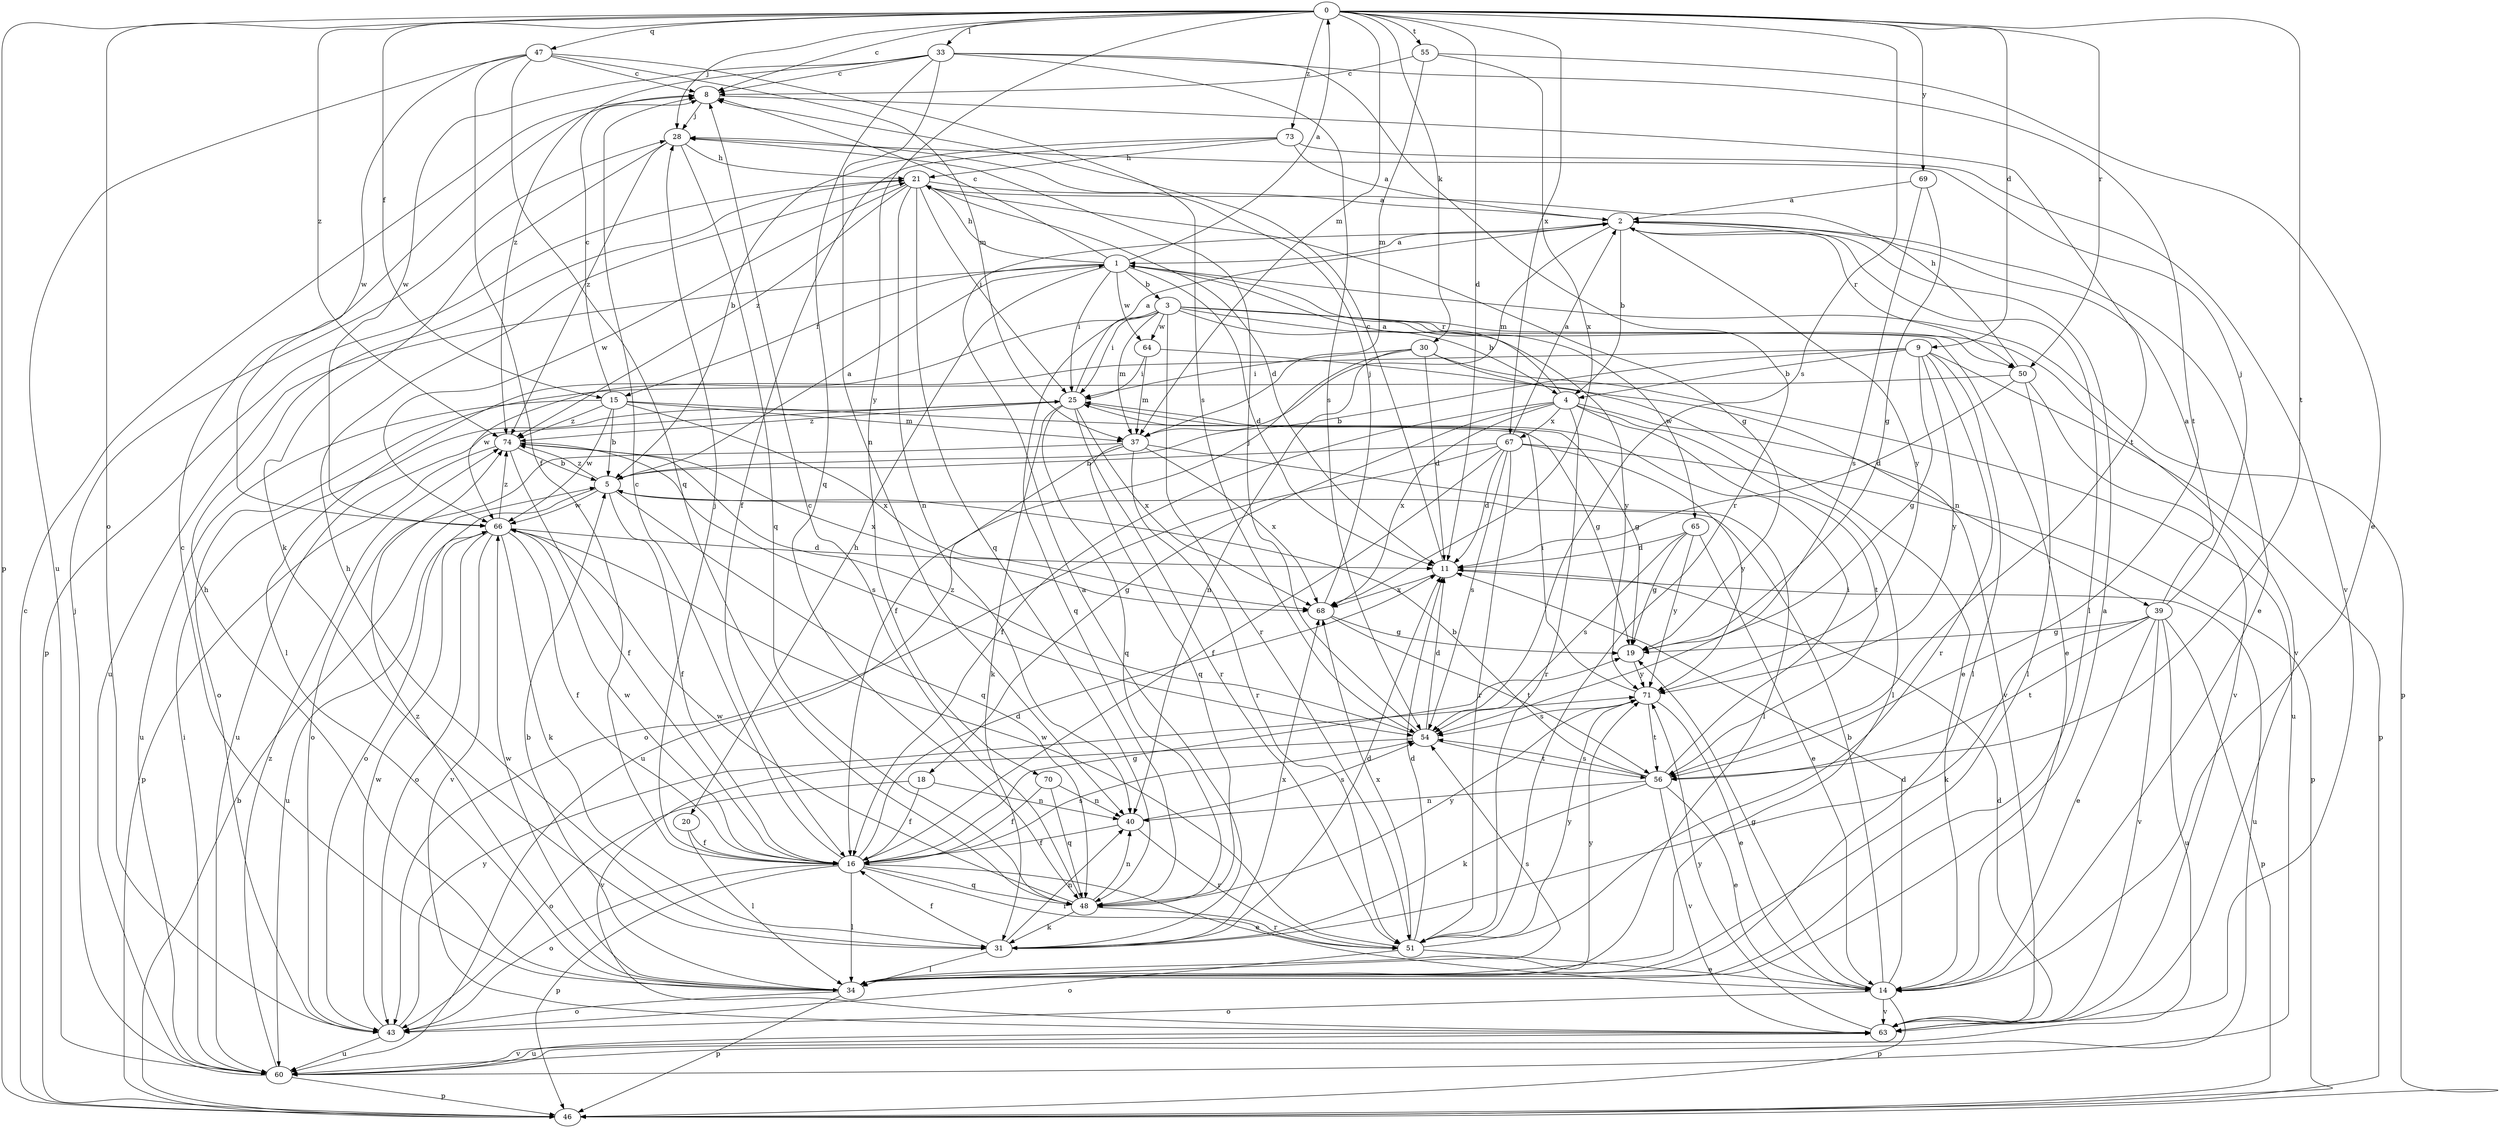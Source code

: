 strict digraph  {
0;
1;
2;
3;
4;
5;
8;
9;
11;
14;
15;
16;
18;
19;
20;
21;
25;
28;
30;
31;
33;
34;
37;
39;
40;
43;
46;
47;
48;
50;
51;
54;
55;
56;
60;
63;
64;
65;
66;
67;
68;
69;
70;
71;
73;
74;
0 -> 8  [label=c];
0 -> 9  [label=d];
0 -> 11  [label=d];
0 -> 15  [label=f];
0 -> 28  [label=j];
0 -> 30  [label=k];
0 -> 33  [label=l];
0 -> 37  [label=m];
0 -> 43  [label=o];
0 -> 46  [label=p];
0 -> 47  [label=q];
0 -> 50  [label=r];
0 -> 54  [label=s];
0 -> 55  [label=t];
0 -> 56  [label=t];
0 -> 67  [label=x];
0 -> 69  [label=y];
0 -> 70  [label=y];
0 -> 73  [label=z];
0 -> 74  [label=z];
1 -> 0  [label=a];
1 -> 3  [label=b];
1 -> 8  [label=c];
1 -> 11  [label=d];
1 -> 15  [label=f];
1 -> 20  [label=h];
1 -> 21  [label=h];
1 -> 25  [label=i];
1 -> 46  [label=p];
1 -> 60  [label=u];
1 -> 63  [label=v];
1 -> 64  [label=w];
2 -> 1  [label=a];
2 -> 4  [label=b];
2 -> 14  [label=e];
2 -> 34  [label=l];
2 -> 37  [label=m];
2 -> 50  [label=r];
2 -> 71  [label=y];
3 -> 4  [label=b];
3 -> 14  [label=e];
3 -> 25  [label=i];
3 -> 34  [label=l];
3 -> 37  [label=m];
3 -> 48  [label=q];
3 -> 50  [label=r];
3 -> 51  [label=r];
3 -> 64  [label=w];
3 -> 65  [label=w];
3 -> 71  [label=y];
4 -> 1  [label=a];
4 -> 16  [label=f];
4 -> 18  [label=g];
4 -> 34  [label=l];
4 -> 39  [label=n];
4 -> 51  [label=r];
4 -> 56  [label=t];
4 -> 67  [label=x];
4 -> 68  [label=x];
5 -> 1  [label=a];
5 -> 16  [label=f];
5 -> 43  [label=o];
5 -> 48  [label=q];
5 -> 66  [label=w];
5 -> 74  [label=z];
8 -> 28  [label=j];
8 -> 56  [label=t];
9 -> 4  [label=b];
9 -> 5  [label=b];
9 -> 19  [label=g];
9 -> 34  [label=l];
9 -> 46  [label=p];
9 -> 51  [label=r];
9 -> 66  [label=w];
9 -> 71  [label=y];
11 -> 8  [label=c];
11 -> 60  [label=u];
11 -> 68  [label=x];
14 -> 5  [label=b];
14 -> 11  [label=d];
14 -> 19  [label=g];
14 -> 43  [label=o];
14 -> 46  [label=p];
14 -> 63  [label=v];
15 -> 5  [label=b];
15 -> 8  [label=c];
15 -> 19  [label=g];
15 -> 37  [label=m];
15 -> 60  [label=u];
15 -> 66  [label=w];
15 -> 68  [label=x];
15 -> 74  [label=z];
16 -> 8  [label=c];
16 -> 11  [label=d];
16 -> 14  [label=e];
16 -> 19  [label=g];
16 -> 28  [label=j];
16 -> 34  [label=l];
16 -> 43  [label=o];
16 -> 46  [label=p];
16 -> 48  [label=q];
16 -> 51  [label=r];
16 -> 54  [label=s];
16 -> 66  [label=w];
18 -> 16  [label=f];
18 -> 40  [label=n];
18 -> 43  [label=o];
19 -> 71  [label=y];
20 -> 16  [label=f];
20 -> 34  [label=l];
21 -> 2  [label=a];
21 -> 11  [label=d];
21 -> 19  [label=g];
21 -> 25  [label=i];
21 -> 40  [label=n];
21 -> 46  [label=p];
21 -> 48  [label=q];
21 -> 66  [label=w];
21 -> 74  [label=z];
25 -> 2  [label=a];
25 -> 19  [label=g];
25 -> 31  [label=k];
25 -> 48  [label=q];
25 -> 51  [label=r];
25 -> 60  [label=u];
25 -> 68  [label=x];
25 -> 74  [label=z];
28 -> 21  [label=h];
28 -> 31  [label=k];
28 -> 48  [label=q];
28 -> 74  [label=z];
30 -> 11  [label=d];
30 -> 14  [label=e];
30 -> 16  [label=f];
30 -> 25  [label=i];
30 -> 40  [label=n];
30 -> 60  [label=u];
31 -> 2  [label=a];
31 -> 11  [label=d];
31 -> 16  [label=f];
31 -> 21  [label=h];
31 -> 34  [label=l];
31 -> 40  [label=n];
31 -> 68  [label=x];
33 -> 8  [label=c];
33 -> 40  [label=n];
33 -> 48  [label=q];
33 -> 51  [label=r];
33 -> 54  [label=s];
33 -> 56  [label=t];
33 -> 66  [label=w];
33 -> 74  [label=z];
34 -> 2  [label=a];
34 -> 5  [label=b];
34 -> 8  [label=c];
34 -> 21  [label=h];
34 -> 43  [label=o];
34 -> 46  [label=p];
34 -> 54  [label=s];
34 -> 66  [label=w];
34 -> 71  [label=y];
34 -> 74  [label=z];
37 -> 34  [label=l];
37 -> 43  [label=o];
37 -> 48  [label=q];
37 -> 51  [label=r];
37 -> 60  [label=u];
37 -> 68  [label=x];
39 -> 2  [label=a];
39 -> 14  [label=e];
39 -> 19  [label=g];
39 -> 28  [label=j];
39 -> 31  [label=k];
39 -> 46  [label=p];
39 -> 56  [label=t];
39 -> 60  [label=u];
39 -> 63  [label=v];
40 -> 16  [label=f];
40 -> 51  [label=r];
40 -> 54  [label=s];
43 -> 60  [label=u];
43 -> 66  [label=w];
43 -> 71  [label=y];
46 -> 5  [label=b];
46 -> 8  [label=c];
47 -> 8  [label=c];
47 -> 16  [label=f];
47 -> 37  [label=m];
47 -> 48  [label=q];
47 -> 54  [label=s];
47 -> 60  [label=u];
47 -> 66  [label=w];
48 -> 8  [label=c];
48 -> 31  [label=k];
48 -> 40  [label=n];
48 -> 51  [label=r];
48 -> 66  [label=w];
48 -> 71  [label=y];
50 -> 11  [label=d];
50 -> 21  [label=h];
50 -> 34  [label=l];
50 -> 43  [label=o];
50 -> 63  [label=v];
51 -> 11  [label=d];
51 -> 14  [label=e];
51 -> 43  [label=o];
51 -> 66  [label=w];
51 -> 68  [label=x];
51 -> 71  [label=y];
54 -> 11  [label=d];
54 -> 28  [label=j];
54 -> 56  [label=t];
54 -> 63  [label=v];
54 -> 74  [label=z];
55 -> 8  [label=c];
55 -> 14  [label=e];
55 -> 37  [label=m];
55 -> 68  [label=x];
56 -> 5  [label=b];
56 -> 14  [label=e];
56 -> 25  [label=i];
56 -> 31  [label=k];
56 -> 40  [label=n];
56 -> 54  [label=s];
56 -> 63  [label=v];
60 -> 25  [label=i];
60 -> 28  [label=j];
60 -> 46  [label=p];
60 -> 63  [label=v];
60 -> 74  [label=z];
63 -> 11  [label=d];
63 -> 60  [label=u];
63 -> 71  [label=y];
64 -> 25  [label=i];
64 -> 37  [label=m];
64 -> 63  [label=v];
65 -> 11  [label=d];
65 -> 14  [label=e];
65 -> 19  [label=g];
65 -> 54  [label=s];
65 -> 71  [label=y];
66 -> 11  [label=d];
66 -> 16  [label=f];
66 -> 31  [label=k];
66 -> 43  [label=o];
66 -> 60  [label=u];
66 -> 63  [label=v];
66 -> 74  [label=z];
67 -> 2  [label=a];
67 -> 5  [label=b];
67 -> 11  [label=d];
67 -> 16  [label=f];
67 -> 43  [label=o];
67 -> 46  [label=p];
67 -> 51  [label=r];
67 -> 54  [label=s];
67 -> 71  [label=y];
68 -> 19  [label=g];
68 -> 28  [label=j];
68 -> 56  [label=t];
69 -> 2  [label=a];
69 -> 19  [label=g];
69 -> 54  [label=s];
70 -> 16  [label=f];
70 -> 40  [label=n];
70 -> 48  [label=q];
71 -> 14  [label=e];
71 -> 25  [label=i];
71 -> 54  [label=s];
71 -> 56  [label=t];
73 -> 2  [label=a];
73 -> 5  [label=b];
73 -> 16  [label=f];
73 -> 21  [label=h];
73 -> 63  [label=v];
74 -> 5  [label=b];
74 -> 16  [label=f];
74 -> 46  [label=p];
74 -> 54  [label=s];
74 -> 68  [label=x];
}
